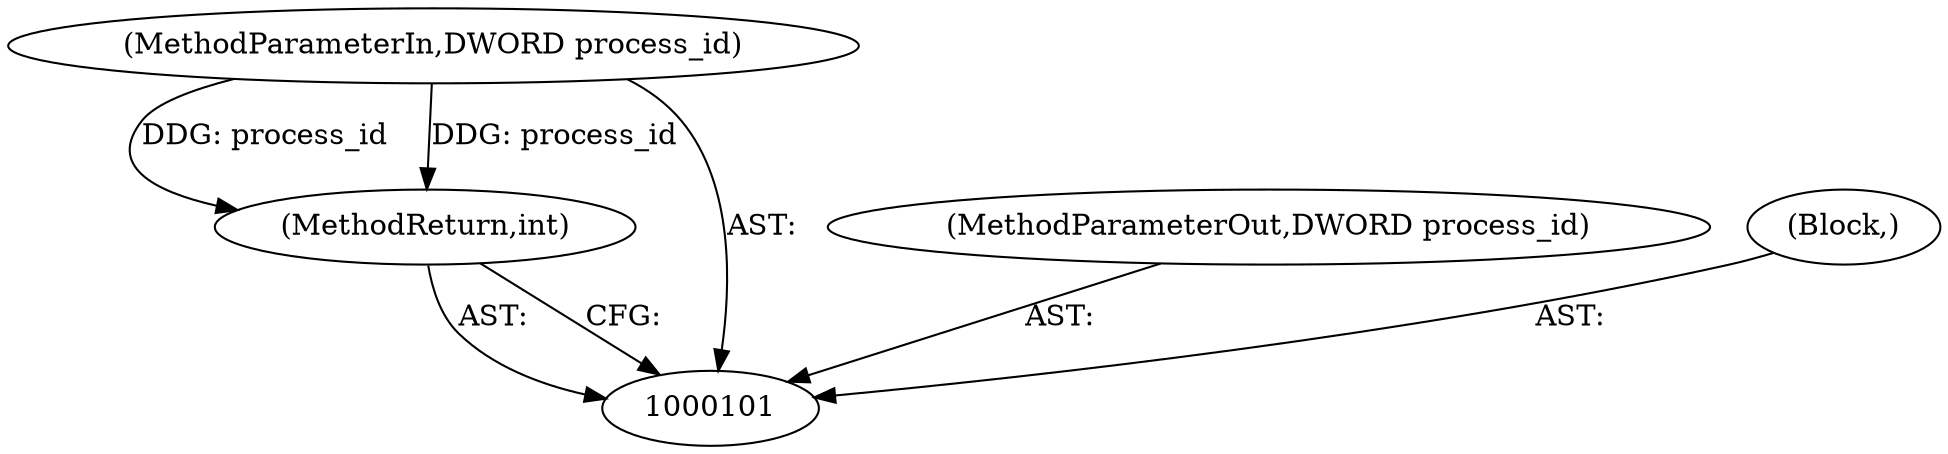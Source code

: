digraph "0_Chrome_48fae61b8a6c9b741f001d478c595b6c7c0af4d9_3" {
"1000104" [label="(MethodReturn,int)"];
"1000102" [label="(MethodParameterIn,DWORD process_id)"];
"1000109" [label="(MethodParameterOut,DWORD process_id)"];
"1000103" [label="(Block,)"];
"1000104" -> "1000101"  [label="AST: "];
"1000104" -> "1000101"  [label="CFG: "];
"1000102" -> "1000104"  [label="DDG: process_id"];
"1000102" -> "1000101"  [label="AST: "];
"1000102" -> "1000104"  [label="DDG: process_id"];
"1000109" -> "1000101"  [label="AST: "];
"1000103" -> "1000101"  [label="AST: "];
}
